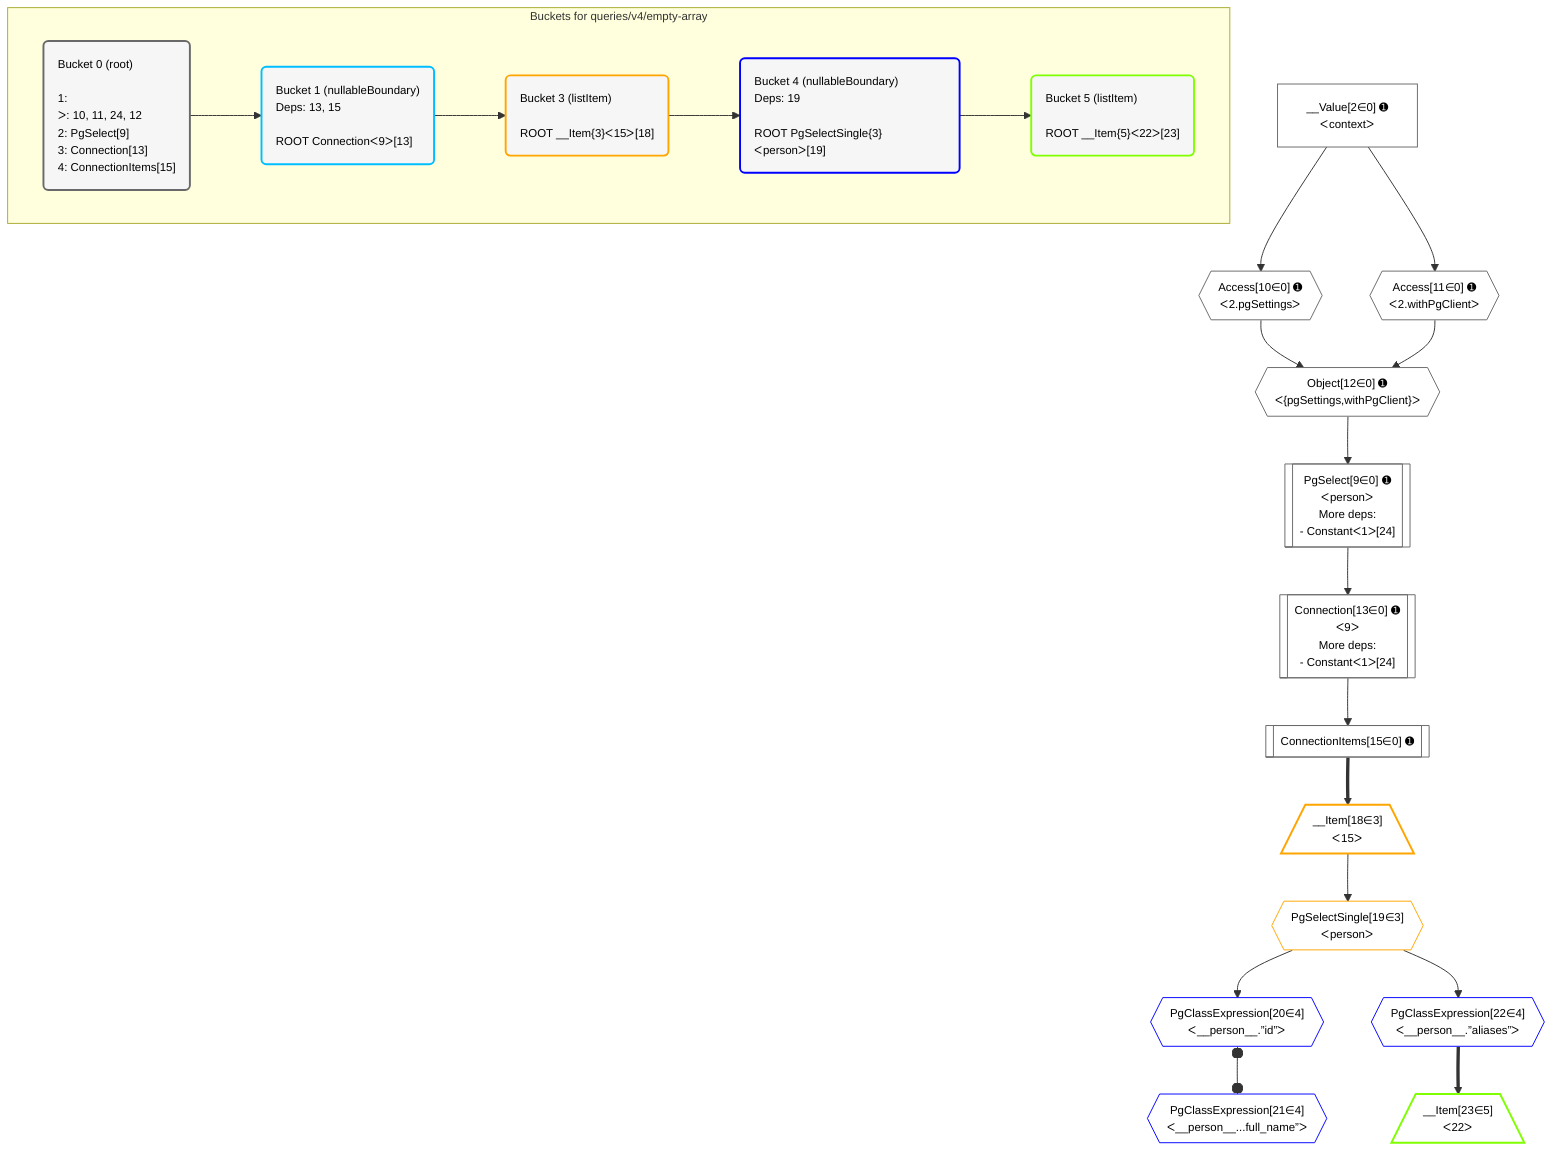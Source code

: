 %%{init: {'themeVariables': { 'fontSize': '12px'}}}%%
graph TD
    classDef path fill:#eee,stroke:#000,color:#000
    classDef plan fill:#fff,stroke-width:1px,color:#000
    classDef itemplan fill:#fff,stroke-width:2px,color:#000
    classDef unbatchedplan fill:#dff,stroke-width:1px,color:#000
    classDef sideeffectplan fill:#fcc,stroke-width:2px,color:#000
    classDef bucket fill:#f6f6f6,color:#000,stroke-width:2px,text-align:left

    subgraph "Buckets for queries/v4/empty-array"
    Bucket0("Bucket 0 (root)<br /><br />1: <br />ᐳ: 10, 11, 24, 12<br />2: PgSelect[9]<br />3: Connection[13]<br />4: ConnectionItems[15]"):::bucket
    Bucket1("Bucket 1 (nullableBoundary)<br />Deps: 13, 15<br /><br />ROOT Connectionᐸ9ᐳ[13]"):::bucket
    Bucket3("Bucket 3 (listItem)<br /><br />ROOT __Item{3}ᐸ15ᐳ[18]"):::bucket
    Bucket4("Bucket 4 (nullableBoundary)<br />Deps: 19<br /><br />ROOT PgSelectSingle{3}ᐸpersonᐳ[19]"):::bucket
    Bucket5("Bucket 5 (listItem)<br /><br />ROOT __Item{5}ᐸ22ᐳ[23]"):::bucket
    end
    Bucket0 --> Bucket1
    Bucket1 --> Bucket3
    Bucket3 --> Bucket4
    Bucket4 --> Bucket5

    %% plan dependencies
    PgSelect9[["PgSelect[9∈0] ➊<br />ᐸpersonᐳ<br />More deps:<br />- Constantᐸ1ᐳ[24]"]]:::plan
    Object12{{"Object[12∈0] ➊<br />ᐸ{pgSettings,withPgClient}ᐳ"}}:::plan
    Object12 --> PgSelect9
    Access10{{"Access[10∈0] ➊<br />ᐸ2.pgSettingsᐳ"}}:::plan
    Access11{{"Access[11∈0] ➊<br />ᐸ2.withPgClientᐳ"}}:::plan
    Access10 & Access11 --> Object12
    Connection13[["Connection[13∈0] ➊<br />ᐸ9ᐳ<br />More deps:<br />- Constantᐸ1ᐳ[24]"]]:::plan
    PgSelect9 --> Connection13
    __Value2["__Value[2∈0] ➊<br />ᐸcontextᐳ"]:::plan
    __Value2 --> Access10
    __Value2 --> Access11
    ConnectionItems15[["ConnectionItems[15∈0] ➊"]]:::plan
    Connection13 --> ConnectionItems15
    __Item18[/"__Item[18∈3]<br />ᐸ15ᐳ"\]:::itemplan
    ConnectionItems15 ==> __Item18
    PgSelectSingle19{{"PgSelectSingle[19∈3]<br />ᐸpersonᐳ"}}:::plan
    __Item18 --> PgSelectSingle19
    PgClassExpression20{{"PgClassExpression[20∈4]<br />ᐸ__person__.”id”ᐳ"}}:::plan
    PgSelectSingle19 --> PgClassExpression20
    PgClassExpression21{{"PgClassExpression[21∈4]<br />ᐸ__person__...full_name”ᐳ"}}:::plan
    PgClassExpression20 o--o PgClassExpression21
    PgClassExpression22{{"PgClassExpression[22∈4]<br />ᐸ__person__.”aliases”ᐳ"}}:::plan
    PgSelectSingle19 --> PgClassExpression22
    __Item23[/"__Item[23∈5]<br />ᐸ22ᐳ"\]:::itemplan
    PgClassExpression22 ==> __Item23

    %% define steps
    classDef bucket0 stroke:#696969
    class Bucket0,__Value2,PgSelect9,Access10,Access11,Object12,Connection13,ConnectionItems15 bucket0
    classDef bucket1 stroke:#00bfff
    class Bucket1 bucket1
    classDef bucket3 stroke:#ffa500
    class Bucket3,__Item18,PgSelectSingle19 bucket3
    classDef bucket4 stroke:#0000ff
    class Bucket4,PgClassExpression20,PgClassExpression21,PgClassExpression22 bucket4
    classDef bucket5 stroke:#7fff00
    class Bucket5,__Item23 bucket5